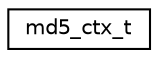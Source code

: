 digraph "Graphical Class Hierarchy"
{
 // LATEX_PDF_SIZE
  edge [fontname="Helvetica",fontsize="10",labelfontname="Helvetica",labelfontsize="10"];
  node [fontname="Helvetica",fontsize="10",shape=record];
  rankdir="LR";
  Node0 [label="md5_ctx_t",height=0.2,width=0.4,color="black", fillcolor="white", style="filled",URL="$structmd5__ctx__t.html",tooltip="MD5 calculation context."];
}
